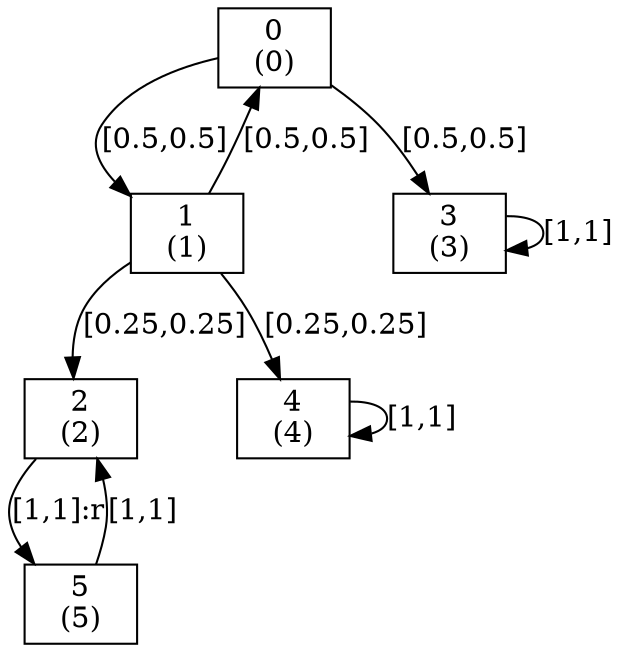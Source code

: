 digraph M {
node [label="",shape="box"];
0 [label="0\n(0)"];
0 -> 1 [label="[0.5,0.5]"];
0 -> 3 [label="[0.5,0.5]"];
1 [label="1\n(1)"];
1 -> 0 [label="[0.5,0.5]"];
1 -> 2 [label="[0.25,0.25]"];
1 -> 4 [label="[0.25,0.25]"];
2 [label="2\n(2)"];
2 -> 5 [label="[1,1]:r"];
3 [label="3\n(3)"];
3 -> 3 [label="[1,1]"];
4 [label="4\n(4)"];
4 -> 4 [label="[1,1]"];
5 [label="5\n(5)"];
5 -> 2 [label="[1,1]"];
}
